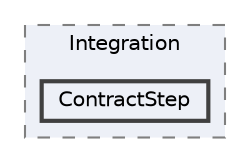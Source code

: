 digraph "Web/Modules/EleWise.ELMA.Documents.Contracts.Web/Integration/ContractStep"
{
 // LATEX_PDF_SIZE
  bgcolor="transparent";
  edge [fontname=Helvetica,fontsize=10,labelfontname=Helvetica,labelfontsize=10];
  node [fontname=Helvetica,fontsize=10,shape=box,height=0.2,width=0.4];
  compound=true
  subgraph clusterdir_78668754bef10beed14241ccd87831fc {
    graph [ bgcolor="#edf0f7", pencolor="grey50", label="Integration", fontname=Helvetica,fontsize=10 style="filled,dashed", URL="dir_78668754bef10beed14241ccd87831fc.html",tooltip=""]
  dir_514b29dcf6babec2a96cc42dfd0dfb81 [label="ContractStep", fillcolor="#edf0f7", color="grey25", style="filled,bold", URL="dir_514b29dcf6babec2a96cc42dfd0dfb81.html",tooltip=""];
  }
}
